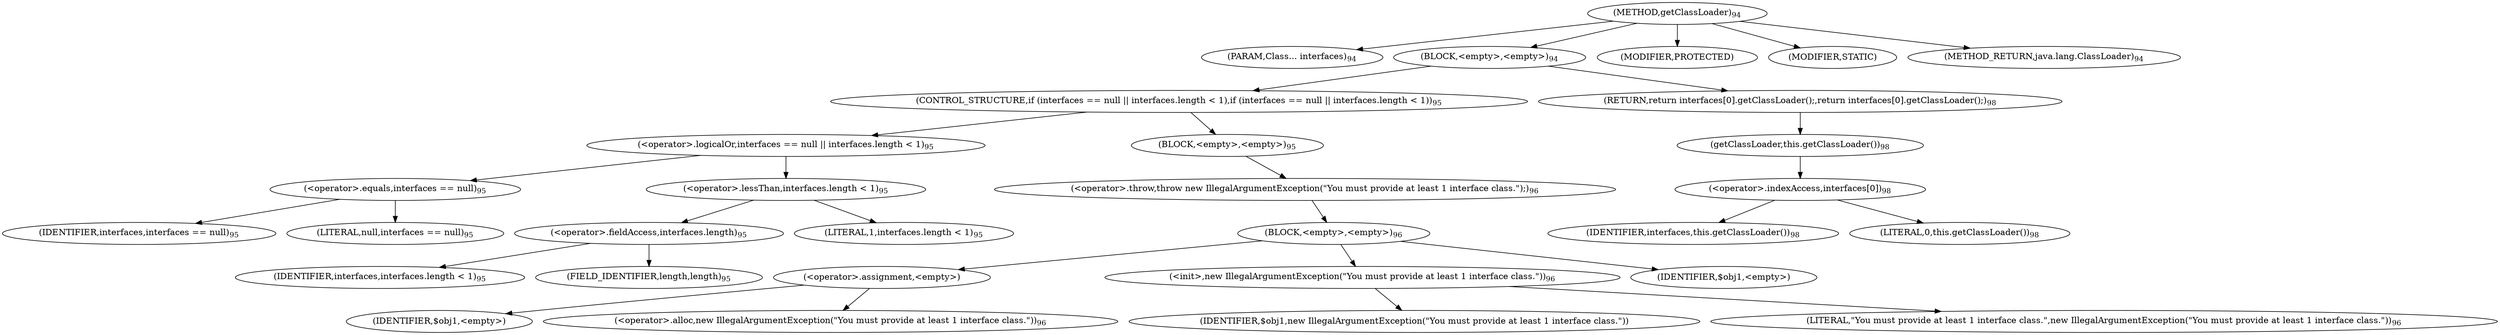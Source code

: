 digraph "getClassLoader" {  
"147" [label = <(METHOD,getClassLoader)<SUB>94</SUB>> ]
"148" [label = <(PARAM,Class... interfaces)<SUB>94</SUB>> ]
"149" [label = <(BLOCK,&lt;empty&gt;,&lt;empty&gt;)<SUB>94</SUB>> ]
"150" [label = <(CONTROL_STRUCTURE,if (interfaces == null || interfaces.length &lt; 1),if (interfaces == null || interfaces.length &lt; 1))<SUB>95</SUB>> ]
"151" [label = <(&lt;operator&gt;.logicalOr,interfaces == null || interfaces.length &lt; 1)<SUB>95</SUB>> ]
"152" [label = <(&lt;operator&gt;.equals,interfaces == null)<SUB>95</SUB>> ]
"153" [label = <(IDENTIFIER,interfaces,interfaces == null)<SUB>95</SUB>> ]
"154" [label = <(LITERAL,null,interfaces == null)<SUB>95</SUB>> ]
"155" [label = <(&lt;operator&gt;.lessThan,interfaces.length &lt; 1)<SUB>95</SUB>> ]
"156" [label = <(&lt;operator&gt;.fieldAccess,interfaces.length)<SUB>95</SUB>> ]
"157" [label = <(IDENTIFIER,interfaces,interfaces.length &lt; 1)<SUB>95</SUB>> ]
"158" [label = <(FIELD_IDENTIFIER,length,length)<SUB>95</SUB>> ]
"159" [label = <(LITERAL,1,interfaces.length &lt; 1)<SUB>95</SUB>> ]
"160" [label = <(BLOCK,&lt;empty&gt;,&lt;empty&gt;)<SUB>95</SUB>> ]
"161" [label = <(&lt;operator&gt;.throw,throw new IllegalArgumentException(&quot;You must provide at least 1 interface class.&quot;);)<SUB>96</SUB>> ]
"162" [label = <(BLOCK,&lt;empty&gt;,&lt;empty&gt;)<SUB>96</SUB>> ]
"163" [label = <(&lt;operator&gt;.assignment,&lt;empty&gt;)> ]
"164" [label = <(IDENTIFIER,$obj1,&lt;empty&gt;)> ]
"165" [label = <(&lt;operator&gt;.alloc,new IllegalArgumentException(&quot;You must provide at least 1 interface class.&quot;))<SUB>96</SUB>> ]
"166" [label = <(&lt;init&gt;,new IllegalArgumentException(&quot;You must provide at least 1 interface class.&quot;))<SUB>96</SUB>> ]
"167" [label = <(IDENTIFIER,$obj1,new IllegalArgumentException(&quot;You must provide at least 1 interface class.&quot;))> ]
"168" [label = <(LITERAL,&quot;You must provide at least 1 interface class.&quot;,new IllegalArgumentException(&quot;You must provide at least 1 interface class.&quot;))<SUB>96</SUB>> ]
"169" [label = <(IDENTIFIER,$obj1,&lt;empty&gt;)> ]
"170" [label = <(RETURN,return interfaces[0].getClassLoader();,return interfaces[0].getClassLoader();)<SUB>98</SUB>> ]
"171" [label = <(getClassLoader,this.getClassLoader())<SUB>98</SUB>> ]
"172" [label = <(&lt;operator&gt;.indexAccess,interfaces[0])<SUB>98</SUB>> ]
"173" [label = <(IDENTIFIER,interfaces,this.getClassLoader())<SUB>98</SUB>> ]
"174" [label = <(LITERAL,0,this.getClassLoader())<SUB>98</SUB>> ]
"175" [label = <(MODIFIER,PROTECTED)> ]
"176" [label = <(MODIFIER,STATIC)> ]
"177" [label = <(METHOD_RETURN,java.lang.ClassLoader)<SUB>94</SUB>> ]
  "147" -> "148" 
  "147" -> "149" 
  "147" -> "175" 
  "147" -> "176" 
  "147" -> "177" 
  "149" -> "150" 
  "149" -> "170" 
  "150" -> "151" 
  "150" -> "160" 
  "151" -> "152" 
  "151" -> "155" 
  "152" -> "153" 
  "152" -> "154" 
  "155" -> "156" 
  "155" -> "159" 
  "156" -> "157" 
  "156" -> "158" 
  "160" -> "161" 
  "161" -> "162" 
  "162" -> "163" 
  "162" -> "166" 
  "162" -> "169" 
  "163" -> "164" 
  "163" -> "165" 
  "166" -> "167" 
  "166" -> "168" 
  "170" -> "171" 
  "171" -> "172" 
  "172" -> "173" 
  "172" -> "174" 
}
